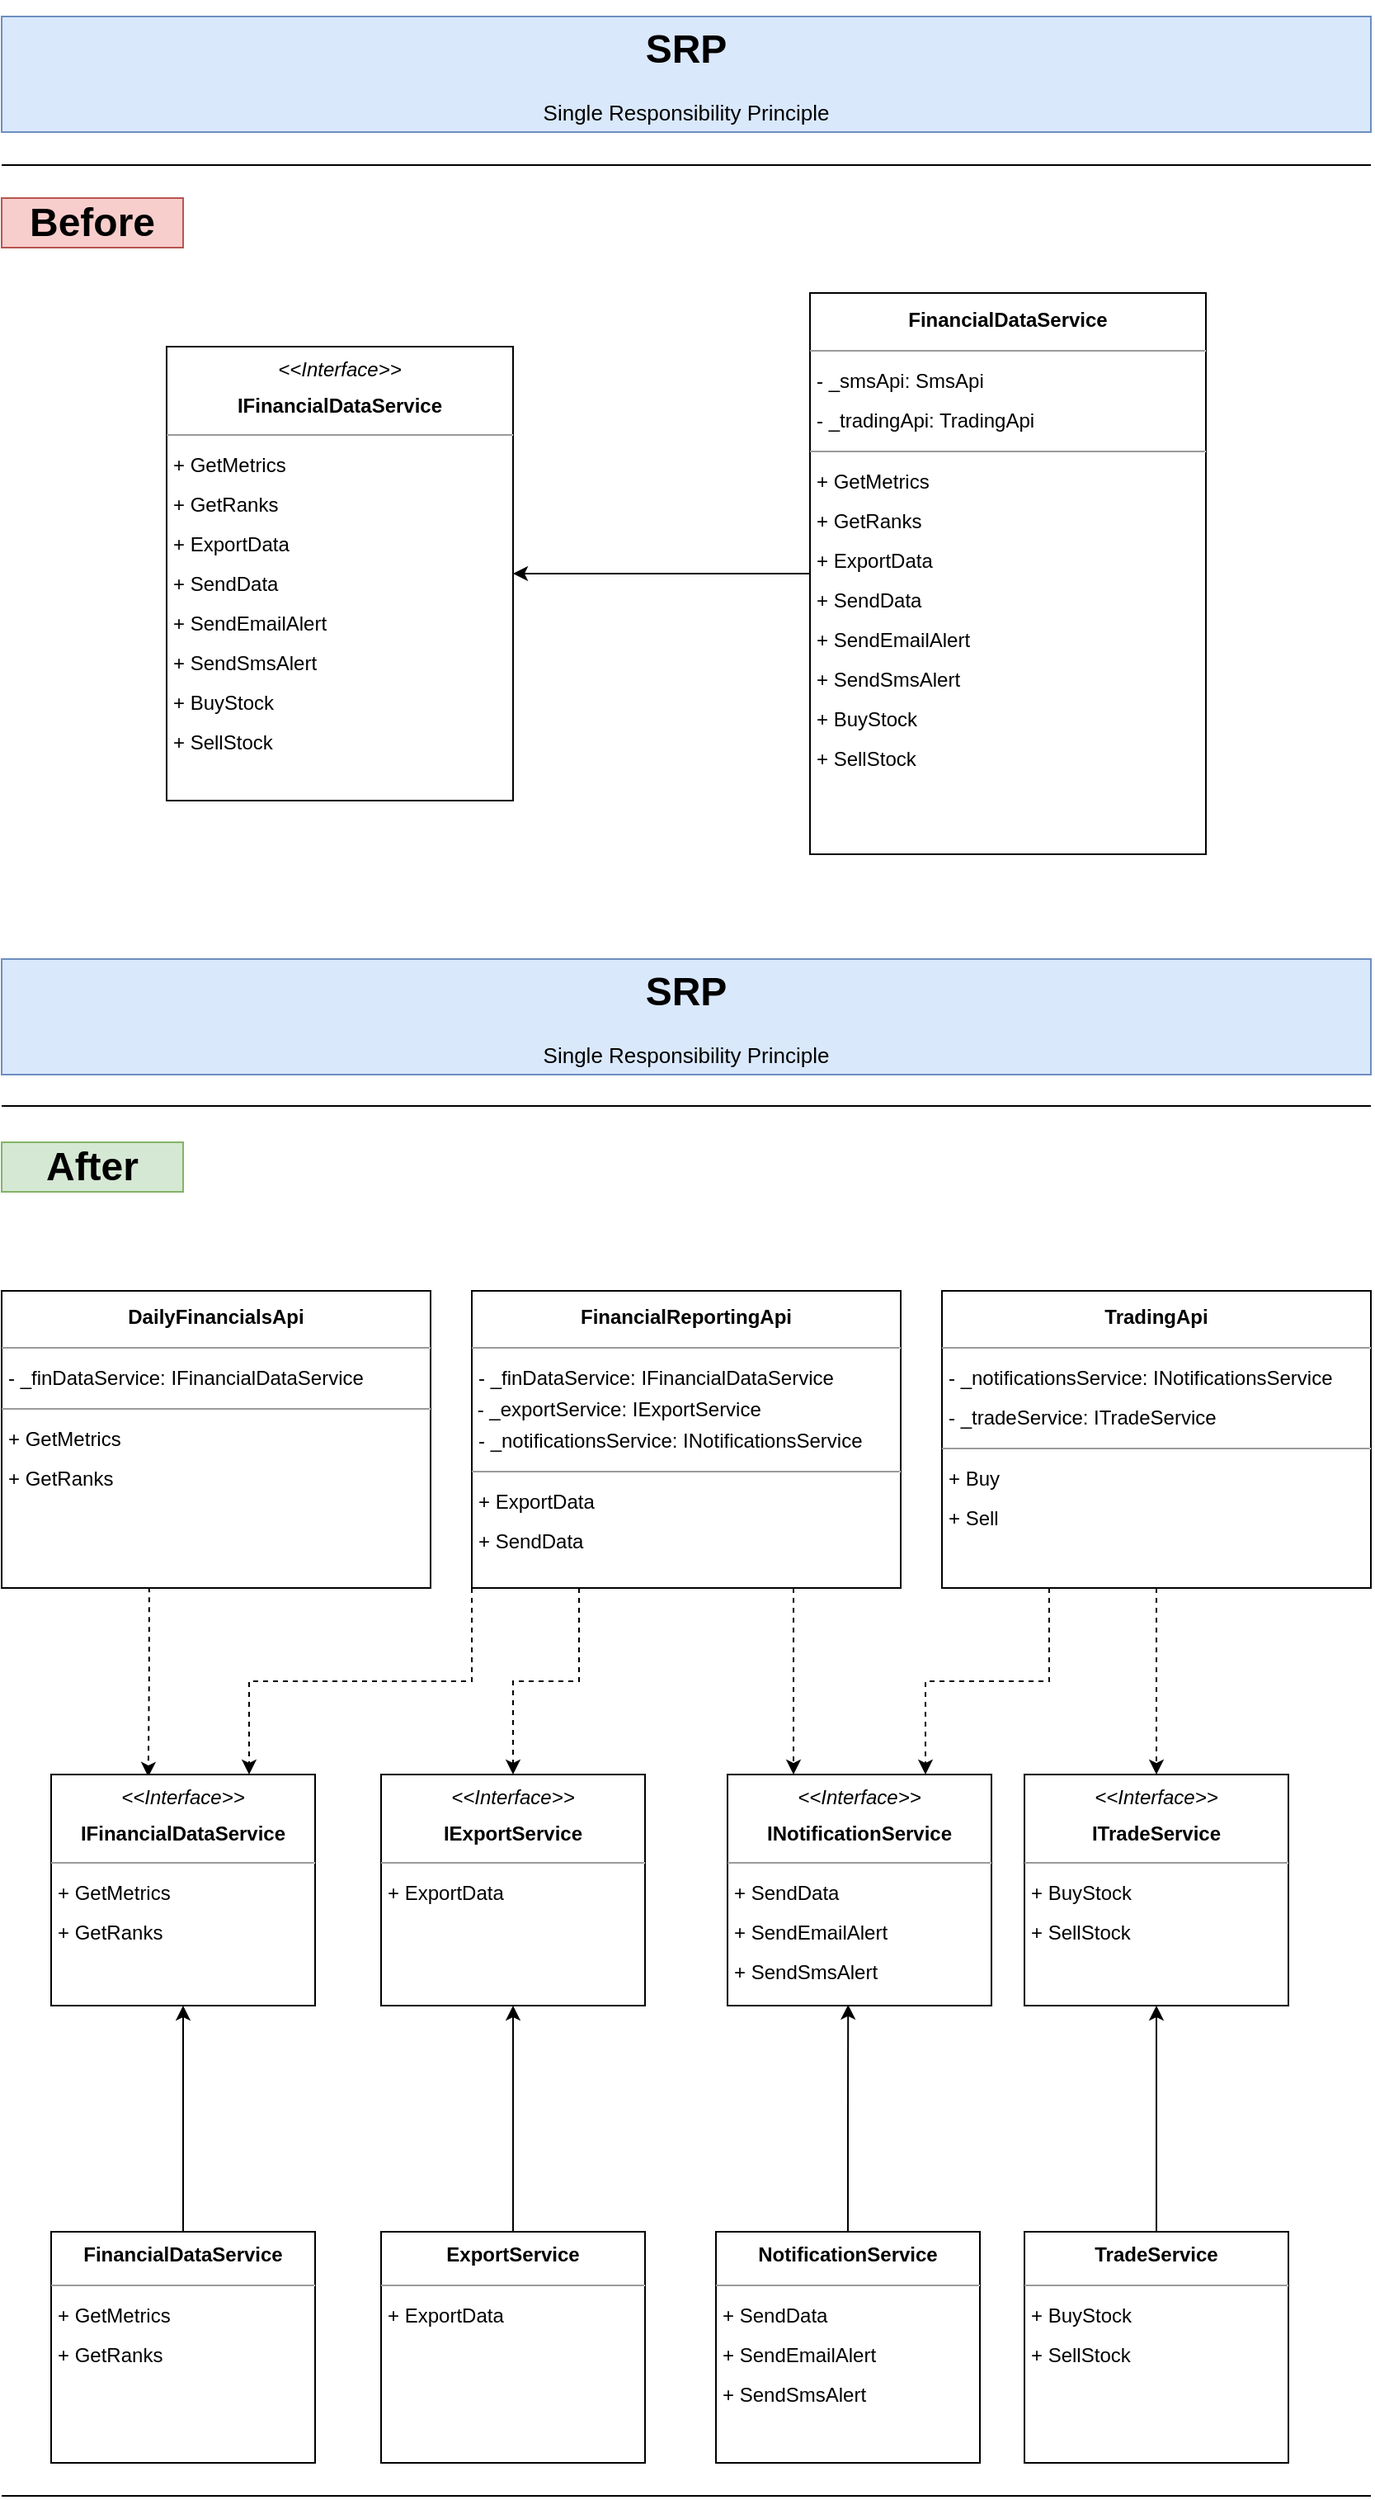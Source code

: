 <mxfile version="22.1.16" type="github">
  <diagram name="Page-1" id="VXgRp1_Sjt-go1hgArcb">
    <mxGraphModel dx="1434" dy="756" grid="1" gridSize="10" guides="1" tooltips="1" connect="1" arrows="1" fold="1" page="1" pageScale="1" pageWidth="850" pageHeight="1100" math="0" shadow="0">
      <root>
        <mxCell id="0" />
        <mxCell id="1" parent="0" />
        <mxCell id="KvoV1nq3yjnhq8rrLcZ6-1" value="&lt;h1 style=&quot;&quot;&gt;SRP&lt;/h1&gt;&lt;p style=&quot;font-size: 13px;&quot;&gt;Single Responsibility Principle&lt;/p&gt;" style="text;html=1;strokeColor=#6c8ebf;fillColor=#dae8fc;spacing=5;spacingTop=-20;whiteSpace=wrap;overflow=hidden;rounded=0;align=center;" parent="1" vertex="1">
          <mxGeometry x="10" y="10" width="830" height="70" as="geometry" />
        </mxCell>
        <mxCell id="KvoV1nq3yjnhq8rrLcZ6-2" value="&lt;h1&gt;Before&lt;/h1&gt;" style="text;html=1;strokeColor=#b85450;fillColor=#f8cecc;align=center;verticalAlign=middle;whiteSpace=wrap;rounded=0;" parent="1" vertex="1">
          <mxGeometry x="10" y="120" width="110" height="30" as="geometry" />
        </mxCell>
        <mxCell id="KvoV1nq3yjnhq8rrLcZ6-3" value="&lt;h1&gt;After&lt;/h1&gt;" style="text;html=1;strokeColor=#82b366;fillColor=#d5e8d4;align=center;verticalAlign=middle;whiteSpace=wrap;rounded=0;" parent="1" vertex="1">
          <mxGeometry x="10" y="692" width="110" height="30" as="geometry" />
        </mxCell>
        <mxCell id="KvoV1nq3yjnhq8rrLcZ6-6" style="edgeStyle=orthogonalEdgeStyle;rounded=0;orthogonalLoop=1;jettySize=auto;html=1;" parent="1" source="KvoV1nq3yjnhq8rrLcZ6-4" target="KvoV1nq3yjnhq8rrLcZ6-5" edge="1">
          <mxGeometry relative="1" as="geometry" />
        </mxCell>
        <mxCell id="KvoV1nq3yjnhq8rrLcZ6-4" value="&lt;p style=&quot;text-align: center; margin: 4px 0px 0px; line-height: 200%;&quot;&gt;&lt;b&gt;FinancialDataService           &lt;/b&gt;&lt;br&gt;&lt;/p&gt;&lt;hr style=&quot;line-height: 200%;&quot; size=&quot;1&quot;&gt;&lt;p style=&quot;margin: 0px 0px 0px 4px; line-height: 200%;&quot;&gt;&lt;span style=&quot;background-color: initial;&quot;&gt;- _smsApi: SmsApi&amp;nbsp;&lt;/span&gt;&lt;br&gt;&lt;/p&gt;&lt;p style=&quot;margin: 0px 0px 0px 4px; line-height: 200%;&quot;&gt;- _tradingApi: TradingApi&lt;/p&gt;&lt;hr style=&quot;line-height: 200%;&quot; size=&quot;1&quot;&gt;&lt;p style=&quot;margin: 0px 0px 0px 4px; line-height: 200%;&quot;&gt;+ GetMetrics&amp;nbsp;&lt;/p&gt;&lt;p style=&quot;margin: 0px 0px 0px 4px; line-height: 200%;&quot;&gt;+ GetRanks&amp;nbsp;&lt;/p&gt;&lt;p style=&quot;margin: 0px 0px 0px 4px; line-height: 200%;&quot;&gt;+ ExportData&lt;/p&gt;&lt;p style=&quot;margin: 0px 0px 0px 4px; line-height: 200%;&quot;&gt;+ SendData&lt;/p&gt;&lt;p style=&quot;margin: 0px 0px 0px 4px; line-height: 200%;&quot;&gt;&lt;span style=&quot;background-color: initial;&quot;&gt;+ SendEmailAlert&lt;/span&gt;&lt;/p&gt;&lt;p style=&quot;margin: 0px 0px 0px 4px; line-height: 200%;&quot;&gt;&lt;span style=&quot;background-color: initial;&quot;&gt;+ SendSmsAlert&lt;/span&gt;&lt;/p&gt;&lt;p style=&quot;margin: 0px 0px 0px 4px; line-height: 200%;&quot;&gt;&lt;span style=&quot;background-color: initial;&quot;&gt;+ BuyStock&lt;/span&gt;&lt;/p&gt;&lt;p style=&quot;margin: 0px 0px 0px 4px; line-height: 200%;&quot;&gt;&lt;span style=&quot;background-color: initial;&quot;&gt;+ SellStock&lt;/span&gt;&lt;/p&gt;" style="verticalAlign=top;align=left;overflow=fill;fontSize=12;fontFamily=Helvetica;html=1;whiteSpace=wrap;" parent="1" vertex="1">
          <mxGeometry x="500" y="177.5" width="240" height="340" as="geometry" />
        </mxCell>
        <mxCell id="KvoV1nq3yjnhq8rrLcZ6-5" value="&lt;p style=&quot;margin: 4px 0px 0px; text-align: center; line-height: 180%;&quot;&gt;&lt;i&gt;&amp;lt;&amp;lt;Interface&amp;gt;&amp;gt;&lt;/i&gt;&lt;br&gt;&lt;b&gt;IFinancialDataService           &lt;/b&gt;&lt;br&gt;&lt;/p&gt;&lt;hr style=&quot;line-height: 180%;&quot; size=&quot;1&quot;&gt;&lt;p style=&quot;margin: 0px 0px 0px 4px; line-height: 180%;&quot;&gt;&lt;/p&gt;&lt;p style=&quot;border-color: var(--border-color); margin: 0px 0px 0px 4px; line-height: 24px;&quot;&gt;+ GetMetrics&amp;nbsp;&lt;/p&gt;&lt;p style=&quot;border-color: var(--border-color); margin: 0px 0px 0px 4px; line-height: 24px;&quot;&gt;+ GetRanks&amp;nbsp;&lt;/p&gt;&lt;p style=&quot;border-color: var(--border-color); margin: 0px 0px 0px 4px; line-height: 24px;&quot;&gt;+ ExportData&lt;/p&gt;&lt;p style=&quot;border-color: var(--border-color); margin: 0px 0px 0px 4px; line-height: 24px;&quot;&gt;+ SendData&lt;/p&gt;&lt;p style=&quot;border-color: var(--border-color); margin: 0px 0px 0px 4px; line-height: 24px;&quot;&gt;+ SendEmailAlert&lt;/p&gt;&lt;p style=&quot;border-color: var(--border-color); margin: 0px 0px 0px 4px; line-height: 24px;&quot;&gt;&lt;span style=&quot;border-color: var(--border-color); background-color: initial;&quot;&gt;+ SendSmsAlert&lt;/span&gt;&lt;/p&gt;&lt;p style=&quot;border-color: var(--border-color); margin: 0px 0px 0px 4px; line-height: 24px;&quot;&gt;&lt;span style=&quot;border-color: var(--border-color); background-color: initial;&quot;&gt;+ BuyStock&lt;/span&gt;&lt;/p&gt;&lt;p style=&quot;border-color: var(--border-color); margin: 0px 0px 0px 4px; line-height: 24px;&quot;&gt;&lt;span style=&quot;border-color: var(--border-color); background-color: initial;&quot;&gt;+ SellStock&lt;/span&gt;&lt;/p&gt;" style="verticalAlign=top;align=left;overflow=fill;fontSize=12;fontFamily=Helvetica;html=1;whiteSpace=wrap;" parent="1" vertex="1">
          <mxGeometry x="110" y="210" width="210" height="275" as="geometry" />
        </mxCell>
        <mxCell id="KvoV1nq3yjnhq8rrLcZ6-7" value="" style="endArrow=none;html=1;rounded=0;" parent="1" edge="1">
          <mxGeometry width="50" height="50" relative="1" as="geometry">
            <mxPoint x="10" y="670" as="sourcePoint" />
            <mxPoint x="840" y="670" as="targetPoint" />
          </mxGeometry>
        </mxCell>
        <mxCell id="2MZfPvfmq1V-gzO-mCXE-18" style="edgeStyle=orthogonalEdgeStyle;rounded=0;orthogonalLoop=1;jettySize=auto;html=1;entryX=0.5;entryY=1;entryDx=0;entryDy=0;" parent="1" source="2MZfPvfmq1V-gzO-mCXE-1" target="2MZfPvfmq1V-gzO-mCXE-8" edge="1">
          <mxGeometry relative="1" as="geometry" />
        </mxCell>
        <mxCell id="2MZfPvfmq1V-gzO-mCXE-1" value="&lt;p style=&quot;margin: 4px 0px 0px; text-align: center; line-height: 180%;&quot;&gt;&lt;b&gt;FinancialDataService           &lt;/b&gt;&lt;br&gt;&lt;/p&gt;&lt;hr style=&quot;line-height: 180%;&quot; size=&quot;1&quot;&gt;&lt;p style=&quot;margin: 0px 0px 0px 4px; line-height: 180%;&quot;&gt;&lt;/p&gt;&lt;p style=&quot;border-color: var(--border-color); margin: 0px 0px 0px 4px; line-height: 24px;&quot;&gt;+ GetMetrics&amp;nbsp;&lt;/p&gt;&lt;p style=&quot;border-color: var(--border-color); margin: 0px 0px 0px 4px; line-height: 24px;&quot;&gt;+ GetRanks&amp;nbsp;&lt;/p&gt;" style="verticalAlign=top;align=left;overflow=fill;fontSize=12;fontFamily=Helvetica;html=1;whiteSpace=wrap;" parent="1" vertex="1">
          <mxGeometry x="40" y="1352" width="160" height="140" as="geometry" />
        </mxCell>
        <mxCell id="2MZfPvfmq1V-gzO-mCXE-2" value="&lt;p style=&quot;margin: 4px 0px 0px; text-align: center; line-height: 180%;&quot;&gt;&lt;b&gt;NotificationService&lt;/b&gt;&lt;br&gt;&lt;/p&gt;&lt;hr style=&quot;line-height: 180%;&quot; size=&quot;1&quot;&gt;&lt;p style=&quot;margin: 0px 0px 0px 4px; line-height: 180%;&quot;&gt;&lt;/p&gt;&lt;p style=&quot;border-color: var(--border-color); margin: 0px 0px 0px 4px; line-height: 24px;&quot;&gt;&lt;span style=&quot;background-color: initial;&quot;&gt;+ SendData&lt;/span&gt;&lt;br&gt;&lt;/p&gt;&lt;p style=&quot;border-color: var(--border-color); margin: 0px 0px 0px 4px; line-height: 24px;&quot;&gt;+ SendEmailAlert&lt;/p&gt;&lt;p style=&quot;border-color: var(--border-color); margin: 0px 0px 0px 4px; line-height: 24px;&quot;&gt;&lt;span style=&quot;border-color: var(--border-color); background-color: initial;&quot;&gt;+ SendSmsAlert&lt;/span&gt;&lt;/p&gt;" style="verticalAlign=top;align=left;overflow=fill;fontSize=12;fontFamily=Helvetica;html=1;whiteSpace=wrap;" parent="1" vertex="1">
          <mxGeometry x="443" y="1352" width="160" height="140" as="geometry" />
        </mxCell>
        <mxCell id="2MZfPvfmq1V-gzO-mCXE-21" style="edgeStyle=orthogonalEdgeStyle;rounded=0;orthogonalLoop=1;jettySize=auto;html=1;entryX=0.5;entryY=1;entryDx=0;entryDy=0;" parent="1" source="2MZfPvfmq1V-gzO-mCXE-3" target="2MZfPvfmq1V-gzO-mCXE-10" edge="1">
          <mxGeometry relative="1" as="geometry" />
        </mxCell>
        <mxCell id="2MZfPvfmq1V-gzO-mCXE-3" value="&lt;p style=&quot;margin: 4px 0px 0px; text-align: center; line-height: 180%;&quot;&gt;&lt;b&gt;TradeService&lt;/b&gt;&lt;br&gt;&lt;/p&gt;&lt;hr style=&quot;line-height: 180%;&quot; size=&quot;1&quot;&gt;&lt;p style=&quot;margin: 0px 0px 0px 4px; line-height: 180%;&quot;&gt;&lt;/p&gt;&lt;p style=&quot;border-color: var(--border-color); margin: 0px 0px 0px 4px; line-height: 24px;&quot;&gt;&lt;span style=&quot;background-color: initial;&quot;&gt;+ BuyStock&lt;/span&gt;&lt;br&gt;&lt;/p&gt;&lt;p style=&quot;border-color: var(--border-color); margin: 0px 0px 0px 4px; line-height: 24px;&quot;&gt;&lt;span style=&quot;border-color: var(--border-color); background-color: initial;&quot;&gt;+ SellStock&lt;/span&gt;&lt;/p&gt;" style="verticalAlign=top;align=left;overflow=fill;fontSize=12;fontFamily=Helvetica;html=1;whiteSpace=wrap;" parent="1" vertex="1">
          <mxGeometry x="630" y="1352" width="160" height="140" as="geometry" />
        </mxCell>
        <mxCell id="2MZfPvfmq1V-gzO-mCXE-19" style="edgeStyle=orthogonalEdgeStyle;rounded=0;orthogonalLoop=1;jettySize=auto;html=1;entryX=0.5;entryY=1;entryDx=0;entryDy=0;" parent="1" source="2MZfPvfmq1V-gzO-mCXE-4" target="2MZfPvfmq1V-gzO-mCXE-11" edge="1">
          <mxGeometry relative="1" as="geometry" />
        </mxCell>
        <mxCell id="2MZfPvfmq1V-gzO-mCXE-4" value="&lt;p style=&quot;margin: 4px 0px 0px; text-align: center; line-height: 180%;&quot;&gt;&lt;b&gt;ExportService&lt;/b&gt;&lt;br&gt;&lt;/p&gt;&lt;hr style=&quot;line-height: 180%;&quot; size=&quot;1&quot;&gt;&lt;p style=&quot;margin: 0px 0px 0px 4px; line-height: 180%;&quot;&gt;&lt;/p&gt;&lt;p style=&quot;border-color: var(--border-color); margin: 0px 0px 0px 4px; line-height: 24px;&quot;&gt;&lt;span style=&quot;background-color: initial;&quot;&gt;+ ExportData&lt;/span&gt;&lt;br&gt;&lt;/p&gt;&lt;p style=&quot;border-color: var(--border-color); margin: 0px 0px 0px 4px; line-height: 24px;&quot;&gt;&lt;br&gt;&lt;/p&gt;" style="verticalAlign=top;align=left;overflow=fill;fontSize=12;fontFamily=Helvetica;html=1;whiteSpace=wrap;" parent="1" vertex="1">
          <mxGeometry x="240" y="1352" width="160" height="140" as="geometry" />
        </mxCell>
        <mxCell id="2MZfPvfmq1V-gzO-mCXE-12" style="edgeStyle=orthogonalEdgeStyle;rounded=0;orthogonalLoop=1;jettySize=auto;html=1;entryX=0.368;entryY=0.01;entryDx=0;entryDy=0;exitX=0.344;exitY=0.998;exitDx=0;exitDy=0;exitPerimeter=0;entryPerimeter=0;dashed=1;" parent="1" source="2MZfPvfmq1V-gzO-mCXE-5" target="2MZfPvfmq1V-gzO-mCXE-8" edge="1">
          <mxGeometry relative="1" as="geometry" />
        </mxCell>
        <mxCell id="2MZfPvfmq1V-gzO-mCXE-5" value="&lt;p style=&quot;text-align: center; margin: 4px 0px 0px; line-height: 200%;&quot;&gt;&lt;b&gt;DailyFinancialsApi&lt;/b&gt;&lt;br&gt;&lt;/p&gt;&lt;hr style=&quot;line-height: 200%;&quot; size=&quot;1&quot;&gt;&lt;p style=&quot;margin: 0px 0px 0px 4px; line-height: 200%;&quot;&gt; - _finDataService: IFinancialDataService&amp;nbsp;&lt;br&gt;&lt;/p&gt;&lt;hr style=&quot;line-height: 200%;&quot; size=&quot;1&quot;&gt;&lt;p style=&quot;margin: 0px 0px 0px 4px; line-height: 200%;&quot;&gt;+ GetMetrics&amp;nbsp;&lt;/p&gt;&lt;p style=&quot;margin: 0px 0px 0px 4px; line-height: 200%;&quot;&gt;+ GetRanks&amp;nbsp;&lt;/p&gt;" style="verticalAlign=top;align=left;overflow=fill;fontSize=12;fontFamily=Helvetica;html=1;whiteSpace=wrap;" parent="1" vertex="1">
          <mxGeometry x="10" y="782" width="260" height="180" as="geometry" />
        </mxCell>
        <mxCell id="2MZfPvfmq1V-gzO-mCXE-13" style="edgeStyle=orthogonalEdgeStyle;rounded=0;orthogonalLoop=1;jettySize=auto;html=1;exitX=0;exitY=1;exitDx=0;exitDy=0;entryX=0.75;entryY=0;entryDx=0;entryDy=0;dashed=1;" parent="1" source="2MZfPvfmq1V-gzO-mCXE-6" target="2MZfPvfmq1V-gzO-mCXE-8" edge="1">
          <mxGeometry relative="1" as="geometry" />
        </mxCell>
        <mxCell id="2MZfPvfmq1V-gzO-mCXE-14" style="edgeStyle=orthogonalEdgeStyle;rounded=0;orthogonalLoop=1;jettySize=auto;html=1;exitX=0.25;exitY=1;exitDx=0;exitDy=0;entryX=0.5;entryY=0;entryDx=0;entryDy=0;dashed=1;" parent="1" source="2MZfPvfmq1V-gzO-mCXE-6" target="2MZfPvfmq1V-gzO-mCXE-11" edge="1">
          <mxGeometry relative="1" as="geometry" />
        </mxCell>
        <mxCell id="2MZfPvfmq1V-gzO-mCXE-15" style="edgeStyle=orthogonalEdgeStyle;rounded=0;orthogonalLoop=1;jettySize=auto;html=1;exitX=0.75;exitY=1;exitDx=0;exitDy=0;entryX=0.25;entryY=0;entryDx=0;entryDy=0;dashed=1;" parent="1" source="2MZfPvfmq1V-gzO-mCXE-6" target="2MZfPvfmq1V-gzO-mCXE-9" edge="1">
          <mxGeometry relative="1" as="geometry" />
        </mxCell>
        <mxCell id="2MZfPvfmq1V-gzO-mCXE-6" value="&lt;p style=&quot;text-align: center; margin: 4px 0px 0px; line-height: 200%;&quot;&gt;&lt;b&gt;FinancialReportingApi&lt;/b&gt;&lt;br&gt;&lt;/p&gt;&lt;hr style=&quot;line-height: 200%;&quot; size=&quot;1&quot;&gt;&lt;p style=&quot;margin: 0px 0px 0px 4px; line-height: 200%;&quot;&gt; - _finDataService: IFinancialDataService&amp;nbsp;&lt;br&gt;&lt;/p&gt;&lt;p style=&quot;margin: 0px 0px 0px 4px; line-height: 200%;&quot;&gt;&lt;/p&gt;&amp;nbsp;- _exportService: IExportService&amp;nbsp;&lt;br style=&quot;border-color: var(--border-color);&quot;&gt;&lt;p style=&quot;margin: 0px 0px 0px 4px; line-height: 200%;&quot;&gt;- _notificationsService: INotificationsService&amp;nbsp;&lt;br style=&quot;border-color: var(--border-color);&quot;&gt;&lt;/p&gt;&lt;hr style=&quot;line-height: 200%;&quot; size=&quot;1&quot;&gt;&lt;p style=&quot;margin: 0px 0px 0px 4px; line-height: 200%;&quot;&gt;+ ExportData&amp;nbsp;&lt;/p&gt;&lt;p style=&quot;margin: 0px 0px 0px 4px; line-height: 200%;&quot;&gt;+ SendData&lt;/p&gt;" style="verticalAlign=top;align=left;overflow=fill;fontSize=12;fontFamily=Helvetica;html=1;whiteSpace=wrap;" parent="1" vertex="1">
          <mxGeometry x="295" y="782" width="260" height="180" as="geometry" />
        </mxCell>
        <mxCell id="2MZfPvfmq1V-gzO-mCXE-16" style="edgeStyle=orthogonalEdgeStyle;rounded=0;orthogonalLoop=1;jettySize=auto;html=1;exitX=0.25;exitY=1;exitDx=0;exitDy=0;entryX=0.75;entryY=0;entryDx=0;entryDy=0;dashed=1;" parent="1" source="2MZfPvfmq1V-gzO-mCXE-7" target="2MZfPvfmq1V-gzO-mCXE-9" edge="1">
          <mxGeometry relative="1" as="geometry" />
        </mxCell>
        <mxCell id="2MZfPvfmq1V-gzO-mCXE-17" style="edgeStyle=orthogonalEdgeStyle;rounded=0;orthogonalLoop=1;jettySize=auto;html=1;dashed=1;" parent="1" source="2MZfPvfmq1V-gzO-mCXE-7" target="2MZfPvfmq1V-gzO-mCXE-10" edge="1">
          <mxGeometry relative="1" as="geometry" />
        </mxCell>
        <mxCell id="2MZfPvfmq1V-gzO-mCXE-7" value="&lt;p style=&quot;text-align: center; margin: 4px 0px 0px; line-height: 200%;&quot;&gt;&lt;b&gt;TradingApi&lt;/b&gt;&lt;br&gt;&lt;/p&gt;&lt;hr style=&quot;line-height: 200%;&quot; size=&quot;1&quot;&gt;&lt;p style=&quot;margin: 0px 0px 0px 4px; line-height: 200%;&quot;&gt;- _notificationsService: INotificationsService&lt;br&gt;&lt;/p&gt;&lt;p style=&quot;margin: 0px 0px 0px 4px; line-height: 200%;&quot;&gt;- _tradeService: ITradeService&lt;/p&gt;&lt;hr style=&quot;line-height: 200%;&quot; size=&quot;1&quot;&gt;&lt;p style=&quot;margin: 0px 0px 0px 4px; line-height: 200%;&quot;&gt;+ Buy&lt;/p&gt;&lt;p style=&quot;margin: 0px 0px 0px 4px; line-height: 200%;&quot;&gt;+ Sell&lt;/p&gt;" style="verticalAlign=top;align=left;overflow=fill;fontSize=12;fontFamily=Helvetica;html=1;whiteSpace=wrap;" parent="1" vertex="1">
          <mxGeometry x="580" y="782" width="260" height="180" as="geometry" />
        </mxCell>
        <mxCell id="2MZfPvfmq1V-gzO-mCXE-8" value="&lt;p style=&quot;margin: 4px 0px 0px; text-align: center; line-height: 180%;&quot;&gt;&lt;i&gt;&amp;lt;&amp;lt;Interface&amp;gt;&amp;gt;&lt;/i&gt;&lt;br&gt;&lt;b&gt;IFinancialDataService           &lt;/b&gt;&lt;br&gt;&lt;/p&gt;&lt;hr style=&quot;line-height: 180%;&quot; size=&quot;1&quot;&gt;&lt;p style=&quot;margin: 0px 0px 0px 4px; line-height: 180%;&quot;&gt;&lt;/p&gt;&lt;p style=&quot;border-color: var(--border-color); margin: 0px 0px 0px 4px; line-height: 24px;&quot;&gt;+ GetMetrics&amp;nbsp;&lt;/p&gt;&lt;p style=&quot;border-color: var(--border-color); margin: 0px 0px 0px 4px; line-height: 24px;&quot;&gt;+ GetRanks&amp;nbsp;&lt;/p&gt;" style="verticalAlign=top;align=left;overflow=fill;fontSize=12;fontFamily=Helvetica;html=1;whiteSpace=wrap;" parent="1" vertex="1">
          <mxGeometry x="40" y="1075" width="160" height="140" as="geometry" />
        </mxCell>
        <mxCell id="2MZfPvfmq1V-gzO-mCXE-9" value="&lt;p style=&quot;margin: 4px 0px 0px; text-align: center; line-height: 180%;&quot;&gt;&lt;i&gt;&amp;lt;&amp;lt;Interface&amp;gt;&amp;gt;&lt;/i&gt;&lt;br&gt;&lt;b&gt;INotificationService&lt;/b&gt;&lt;br&gt;&lt;/p&gt;&lt;hr style=&quot;line-height: 180%;&quot; size=&quot;1&quot;&gt;&lt;p style=&quot;margin: 0px 0px 0px 4px; line-height: 180%;&quot;&gt;&lt;/p&gt;&lt;p style=&quot;border-color: var(--border-color); margin: 0px 0px 0px 4px; line-height: 24px;&quot;&gt;&lt;span style=&quot;background-color: initial;&quot;&gt;+ SendData&lt;/span&gt;&lt;br&gt;&lt;/p&gt;&lt;p style=&quot;border-color: var(--border-color); margin: 0px 0px 0px 4px; line-height: 24px;&quot;&gt;+ SendEmailAlert&lt;/p&gt;&lt;p style=&quot;border-color: var(--border-color); margin: 0px 0px 0px 4px; line-height: 24px;&quot;&gt;&lt;span style=&quot;border-color: var(--border-color); background-color: initial;&quot;&gt;+ SendSmsAlert&lt;/span&gt;&lt;/p&gt;" style="verticalAlign=top;align=left;overflow=fill;fontSize=12;fontFamily=Helvetica;html=1;whiteSpace=wrap;" parent="1" vertex="1">
          <mxGeometry x="450" y="1075" width="160" height="140" as="geometry" />
        </mxCell>
        <mxCell id="2MZfPvfmq1V-gzO-mCXE-10" value="&lt;p style=&quot;margin: 4px 0px 0px; text-align: center; line-height: 180%;&quot;&gt;&lt;i&gt;&amp;lt;&amp;lt;Interface&amp;gt;&amp;gt;&lt;/i&gt;&lt;br&gt;&lt;b&gt;ITradeService&lt;/b&gt;&lt;br&gt;&lt;/p&gt;&lt;hr style=&quot;line-height: 180%;&quot; size=&quot;1&quot;&gt;&lt;p style=&quot;margin: 0px 0px 0px 4px; line-height: 180%;&quot;&gt;&lt;/p&gt;&lt;p style=&quot;border-color: var(--border-color); margin: 0px 0px 0px 4px; line-height: 24px;&quot;&gt;&lt;span style=&quot;background-color: initial;&quot;&gt;+ BuyStock&lt;/span&gt;&lt;br&gt;&lt;/p&gt;&lt;p style=&quot;border-color: var(--border-color); margin: 0px 0px 0px 4px; line-height: 24px;&quot;&gt;&lt;span style=&quot;border-color: var(--border-color); background-color: initial;&quot;&gt;+ SellStock&lt;/span&gt;&lt;/p&gt;" style="verticalAlign=top;align=left;overflow=fill;fontSize=12;fontFamily=Helvetica;html=1;whiteSpace=wrap;" parent="1" vertex="1">
          <mxGeometry x="630" y="1075" width="160" height="140" as="geometry" />
        </mxCell>
        <mxCell id="2MZfPvfmq1V-gzO-mCXE-11" value="&lt;p style=&quot;margin: 4px 0px 0px; text-align: center; line-height: 180%;&quot;&gt;&lt;i&gt;&amp;lt;&amp;lt;Interface&amp;gt;&amp;gt;&lt;/i&gt;&lt;br&gt;&lt;b&gt;IExportService&lt;/b&gt;&lt;br&gt;&lt;/p&gt;&lt;hr style=&quot;line-height: 180%;&quot; size=&quot;1&quot;&gt;&lt;p style=&quot;margin: 0px 0px 0px 4px; line-height: 180%;&quot;&gt;&lt;/p&gt;&lt;p style=&quot;border-color: var(--border-color); margin: 0px 0px 0px 4px; line-height: 24px;&quot;&gt;&lt;span style=&quot;background-color: initial;&quot;&gt;+ ExportData&lt;/span&gt;&lt;br&gt;&lt;/p&gt;&lt;p style=&quot;border-color: var(--border-color); margin: 0px 0px 0px 4px; line-height: 24px;&quot;&gt;&lt;br&gt;&lt;/p&gt;" style="verticalAlign=top;align=left;overflow=fill;fontSize=12;fontFamily=Helvetica;html=1;whiteSpace=wrap;" parent="1" vertex="1">
          <mxGeometry x="240" y="1075" width="160" height="140" as="geometry" />
        </mxCell>
        <mxCell id="2MZfPvfmq1V-gzO-mCXE-20" style="edgeStyle=orthogonalEdgeStyle;rounded=0;orthogonalLoop=1;jettySize=auto;html=1;entryX=0.457;entryY=0.996;entryDx=0;entryDy=0;entryPerimeter=0;" parent="1" source="2MZfPvfmq1V-gzO-mCXE-2" target="2MZfPvfmq1V-gzO-mCXE-9" edge="1">
          <mxGeometry relative="1" as="geometry" />
        </mxCell>
        <mxCell id="2MZfPvfmq1V-gzO-mCXE-22" value="" style="endArrow=none;html=1;rounded=0;" parent="1" edge="1">
          <mxGeometry width="50" height="50" relative="1" as="geometry">
            <mxPoint x="10" y="1512" as="sourcePoint" />
            <mxPoint x="840" y="1512" as="targetPoint" />
          </mxGeometry>
        </mxCell>
        <mxCell id="2MZfPvfmq1V-gzO-mCXE-24" value="" style="endArrow=none;html=1;rounded=0;" parent="1" edge="1">
          <mxGeometry width="50" height="50" relative="1" as="geometry">
            <mxPoint x="10" y="100" as="sourcePoint" />
            <mxPoint x="840" y="100" as="targetPoint" />
          </mxGeometry>
        </mxCell>
        <mxCell id="4qo2wpDbLiwKsJ-Z06sN-1" value="&lt;h1 style=&quot;&quot;&gt;SRP&lt;/h1&gt;&lt;p style=&quot;font-size: 13px;&quot;&gt;Single Responsibility Principle&lt;/p&gt;" style="text;html=1;strokeColor=#6c8ebf;fillColor=#dae8fc;spacing=5;spacingTop=-20;whiteSpace=wrap;overflow=hidden;rounded=0;align=center;" vertex="1" parent="1">
          <mxGeometry x="10" y="581" width="830" height="70" as="geometry" />
        </mxCell>
      </root>
    </mxGraphModel>
  </diagram>
</mxfile>
